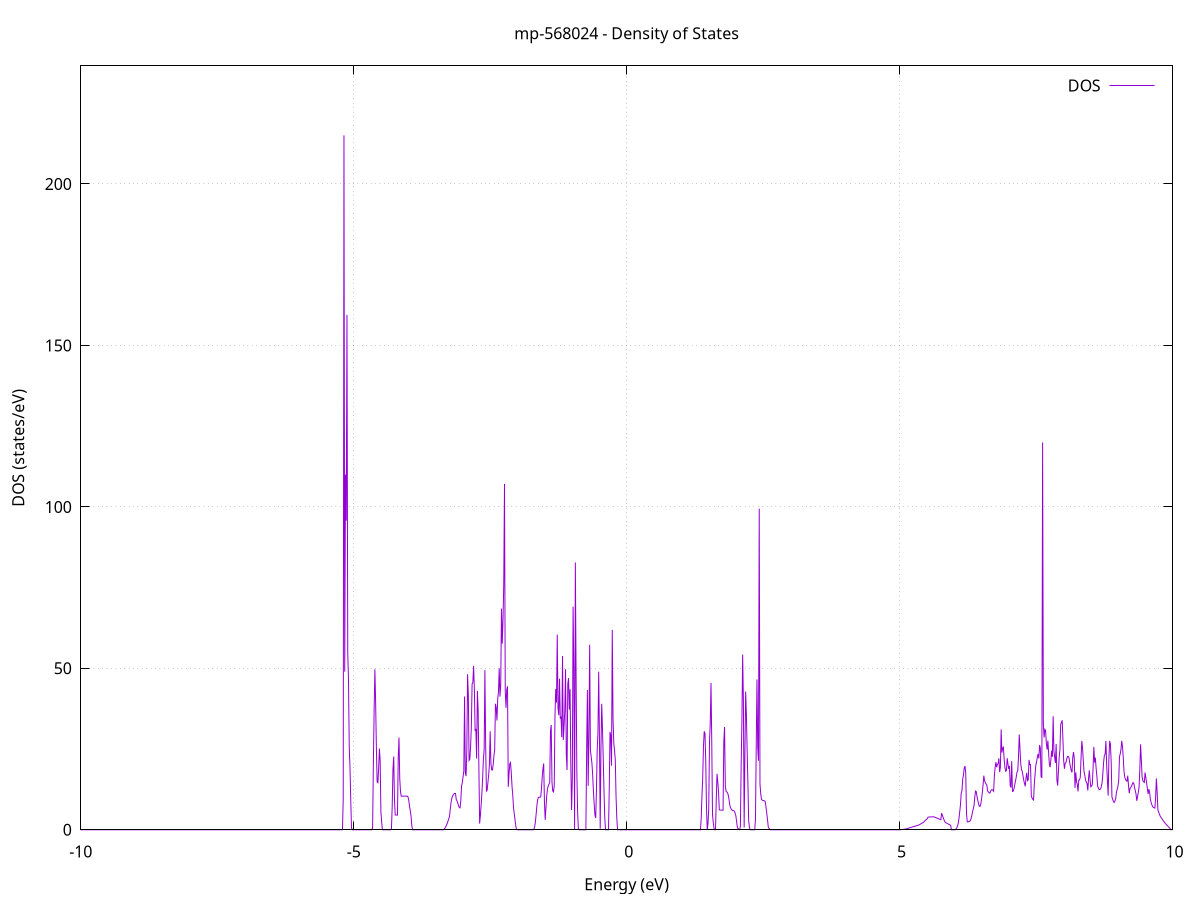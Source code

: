 set title 'mp-568024 - Density of States'
set xlabel 'Energy (eV)'
set ylabel 'DOS (states/eV)'
set grid
set xrange [-10:10]
set yrange [0:236.579]
set xzeroaxis lt -1
set terminal png size 800,600
set output 'mp-568024_dos_gnuplot.png'
plot '-' using 1:2 with lines title 'DOS'
-16.389600 0.000000
-16.375800 0.000000
-16.362000 0.000000
-16.348200 0.000000
-16.334400 0.000000
-16.320600 0.000000
-16.306800 0.000000
-16.293000 0.000000
-16.279100 0.000000
-16.265300 0.000000
-16.251500 0.000000
-16.237700 0.000000
-16.223900 0.000000
-16.210100 0.000000
-16.196300 0.000000
-16.182500 0.000000
-16.168700 0.000000
-16.154900 0.000000
-16.141100 0.000000
-16.127300 0.000000
-16.113500 0.000000
-16.099700 0.000000
-16.085900 0.000000
-16.072000 0.000000
-16.058200 0.000000
-16.044400 0.000000
-16.030600 0.000000
-16.016800 0.000000
-16.003000 0.000000
-15.989200 0.000000
-15.975400 0.000000
-15.961600 0.000000
-15.947800 0.000000
-15.934000 0.000000
-15.920200 0.000000
-15.906400 0.000000
-15.892600 0.000000
-15.878800 0.000000
-15.864900 0.000000
-15.851100 0.000000
-15.837300 0.000000
-15.823500 0.000000
-15.809700 0.000000
-15.795900 0.000000
-15.782100 0.000000
-15.768300 0.000000
-15.754500 0.000000
-15.740700 0.000000
-15.726900 0.000000
-15.713100 0.000000
-15.699300 0.000000
-15.685500 0.000000
-15.671700 0.000000
-15.657800 0.000000
-15.644000 0.000000
-15.630200 0.000000
-15.616400 0.000000
-15.602600 0.000000
-15.588800 0.000000
-15.575000 0.000000
-15.561200 0.000000
-15.547400 0.000000
-15.533600 0.000000
-15.519800 0.000000
-15.506000 0.000000
-15.492200 0.000000
-15.478400 0.000000
-15.464600 0.000000
-15.450700 0.000000
-15.436900 0.000000
-15.423100 0.000000
-15.409300 0.000000
-15.395500 0.000000
-15.381700 0.000000
-15.367900 0.000000
-15.354100 0.000000
-15.340300 0.000000
-15.326500 0.000000
-15.312700 0.000000
-15.298900 0.000000
-15.285100 0.000000
-15.271300 0.000000
-15.257400 0.000000
-15.243600 0.000000
-15.229800 0.000000
-15.216000 0.000000
-15.202200 0.000000
-15.188400 0.000000
-15.174600 0.000000
-15.160800 0.000000
-15.147000 0.000000
-15.133200 0.027600
-15.119400 3.979600
-15.105600 16.505200
-15.091800 33.363800
-15.078000 48.257200
-15.064200 86.461700
-15.050300 42.236300
-15.036500 65.219100
-15.022700 40.750200
-15.008900 99.641200
-14.995100 33.918400
-14.981300 7.758000
-14.967500 0.000000
-14.953700 0.000000
-14.939900 0.000000
-14.926100 0.000000
-14.912300 0.000000
-14.898500 0.000000
-14.884700 0.000000
-14.870900 0.000000
-14.857100 0.000000
-14.843200 0.000000
-14.829400 0.000000
-14.815600 0.000000
-14.801800 0.000000
-14.788000 0.000000
-14.774200 0.000000
-14.760400 0.000000
-14.746600 0.000000
-14.732800 0.000000
-14.719000 0.000000
-14.705200 0.000000
-14.691400 0.000000
-14.677600 63.286000
-14.663800 102.595400
-14.650000 124.881600
-14.636100 85.637700
-14.622300 58.853100
-14.608500 16.219400
-14.594700 0.000000
-14.580900 0.000000
-14.567100 0.000000
-14.553300 0.000000
-14.539500 0.000000
-14.525700 0.000000
-14.511900 0.000000
-14.498100 0.000000
-14.484300 0.000000
-14.470500 0.000000
-14.456700 0.000000
-14.442900 0.000000
-14.429000 0.000000
-14.415200 0.000000
-14.401400 0.000000
-14.387600 0.000000
-14.373800 0.000000
-14.360000 0.000000
-14.346200 0.000000
-14.332400 0.000000
-14.318600 0.000000
-14.304800 0.000000
-14.291000 0.000000
-14.277200 0.000000
-14.263400 0.000000
-14.249600 0.000000
-14.235800 0.000000
-14.221900 0.000000
-14.208100 0.000000
-14.194300 0.000000
-14.180500 0.000000
-14.166700 0.000000
-14.152900 0.000000
-14.139100 0.000000
-14.125300 0.000000
-14.111500 0.000000
-14.097700 0.000000
-14.083900 0.000000
-14.070100 0.000000
-14.056300 0.000000
-14.042500 0.000000
-14.028700 0.000000
-14.014800 0.000000
-14.001000 0.000000
-13.987200 0.000000
-13.973400 0.000000
-13.959600 0.000000
-13.945800 0.000000
-13.932000 0.000000
-13.918200 0.000000
-13.904400 0.000000
-13.890600 0.000000
-13.876800 0.000000
-13.863000 0.000000
-13.849200 0.000000
-13.835400 0.000000
-13.821600 0.000000
-13.807700 0.000000
-13.793900 0.000000
-13.780100 0.000000
-13.766300 0.000000
-13.752500 0.000000
-13.738700 0.000000
-13.724900 0.000000
-13.711100 0.000000
-13.697300 0.000000
-13.683500 0.000000
-13.669700 0.000000
-13.655900 0.000000
-13.642100 0.000000
-13.628300 0.000000
-13.614500 0.000000
-13.600600 0.000000
-13.586800 0.000000
-13.573000 0.000000
-13.559200 0.000000
-13.545400 0.000000
-13.531600 0.000000
-13.517800 0.000000
-13.504000 0.000000
-13.490200 0.000000
-13.476400 0.000000
-13.462600 0.000000
-13.448800 0.000000
-13.435000 0.000000
-13.421200 0.000000
-13.407400 0.000000
-13.393500 0.000000
-13.379700 0.000000
-13.365900 0.000000
-13.352100 0.000000
-13.338300 0.000000
-13.324500 0.000000
-13.310700 0.000000
-13.296900 0.000000
-13.283100 0.000000
-13.269300 0.000000
-13.255500 0.000000
-13.241700 0.000000
-13.227900 0.000000
-13.214100 0.000000
-13.200300 0.000000
-13.186400 0.000000
-13.172600 0.000000
-13.158800 0.000000
-13.145000 0.000000
-13.131200 0.000000
-13.117400 0.000000
-13.103600 0.000000
-13.089800 0.000000
-13.076000 0.000000
-13.062200 0.000000
-13.048400 0.000000
-13.034600 0.000000
-13.020800 0.000000
-13.007000 0.000000
-12.993100 0.000000
-12.979300 0.000000
-12.965500 0.000000
-12.951700 0.000000
-12.937900 0.000000
-12.924100 0.000000
-12.910300 0.000000
-12.896500 0.000000
-12.882700 0.000000
-12.868900 0.000000
-12.855100 0.000000
-12.841300 0.000000
-12.827500 0.000000
-12.813700 0.000000
-12.799900 0.000000
-12.786000 0.000000
-12.772200 0.000000
-12.758400 0.000000
-12.744600 0.000000
-12.730800 0.000000
-12.717000 0.000000
-12.703200 0.000000
-12.689400 0.000000
-12.675600 0.000000
-12.661800 0.000000
-12.648000 0.000000
-12.634200 0.000000
-12.620400 0.000000
-12.606600 0.399600
-12.592800 8.424500
-12.578900 24.166100
-12.565100 38.986300
-12.551300 39.088800
-12.537500 39.192200
-12.523700 74.659600
-12.509900 64.268600
-12.496100 0.000000
-12.482300 0.000000
-12.468500 0.000000
-12.454700 0.000000
-12.440900 0.000000
-12.427100 0.000000
-12.413300 0.000000
-12.399500 0.000000
-12.385700 0.000000
-12.371800 15.867600
-12.358000 30.525000
-12.344200 30.473100
-12.330400 30.426100
-12.316600 30.384000
-12.302800 30.148200
-12.289000 18.395500
-12.275200 5.800100
-12.261400 0.000000
-12.247600 0.000000
-12.233800 0.000000
-12.220000 0.000000
-12.206200 0.000000
-12.192400 0.000000
-12.178600 0.000000
-12.164700 0.000000
-12.150900 0.000000
-12.137100 0.000000
-12.123300 0.000000
-12.109500 0.000000
-12.095700 0.000000
-12.081900 0.000000
-12.068100 0.000000
-12.054300 0.000000
-12.040500 0.000000
-12.026700 0.000000
-12.012900 0.000000
-11.999100 0.000000
-11.985300 0.000000
-11.971500 0.000000
-11.957600 0.000000
-11.943800 0.000000
-11.930000 0.000000
-11.916200 0.000000
-11.902400 0.000000
-11.888600 0.000000
-11.874800 0.000000
-11.861000 0.000000
-11.847200 0.000000
-11.833400 0.000000
-11.819600 0.000000
-11.805800 0.000000
-11.792000 0.000000
-11.778200 0.000000
-11.764400 0.000000
-11.750500 0.000000
-11.736700 0.000000
-11.722900 0.000000
-11.709100 0.000000
-11.695300 0.000000
-11.681500 0.000000
-11.667700 0.000000
-11.653900 0.000000
-11.640100 0.000000
-11.626300 0.000000
-11.612500 0.000000
-11.598700 0.000000
-11.584900 0.000000
-11.571100 0.000000
-11.557300 0.000000
-11.543400 0.000000
-11.529600 0.000000
-11.515800 0.000000
-11.502000 0.000000
-11.488200 9.367600
-11.474400 17.111900
-11.460600 18.644800
-11.446800 18.645200
-11.433000 18.646000
-11.419200 18.647100
-11.405400 18.648700
-11.391600 18.650600
-11.377800 18.652900
-11.364000 18.655600
-11.350200 83.042400
-11.336300 143.478600
-11.322500 0.000000
-11.308700 0.000000
-11.294900 0.000000
-11.281100 0.000000
-11.267300 0.000000
-11.253500 0.000000
-11.239700 0.000000
-11.225900 0.000000
-11.212100 0.000000
-11.198300 0.000000
-11.184500 0.000000
-11.170700 0.000000
-11.156900 0.000000
-11.143100 0.000000
-11.129200 20.847200
-11.115400 14.437400
-11.101600 28.340300
-11.087800 28.321500
-11.074000 28.303800
-11.060200 28.287300
-11.046400 28.266400
-11.032600 21.018300
-11.018800 13.467600
-11.005000 0.000000
-10.991200 0.000000
-10.977400 0.000000
-10.963600 0.000000
-10.949800 0.000000
-10.936000 0.000000
-10.922100 0.000000
-10.908300 0.000000
-10.894500 0.000000
-10.880700 0.000000
-10.866900 0.000000
-10.853100 0.000000
-10.839300 0.000000
-10.825500 0.000000
-10.811700 0.000000
-10.797900 0.000000
-10.784100 0.000000
-10.770300 0.000000
-10.756500 0.000000
-10.742700 0.000000
-10.728800 0.000000
-10.715000 0.000000
-10.701200 0.000000
-10.687400 0.000000
-10.673600 0.000000
-10.659800 0.000000
-10.646000 0.000000
-10.632200 0.000000
-10.618400 0.000000
-10.604600 0.000000
-10.590800 0.000000
-10.577000 0.000000
-10.563200 0.000000
-10.549400 0.000000
-10.535600 0.000000
-10.521700 0.000000
-10.507900 0.000000
-10.494100 0.000000
-10.480300 0.000000
-10.466500 0.000000
-10.452700 0.000000
-10.438900 0.000000
-10.425100 0.000000
-10.411300 0.000000
-10.397500 0.000000
-10.383700 0.000000
-10.369900 0.000000
-10.356100 0.000000
-10.342300 0.000000
-10.328500 0.000000
-10.314600 0.000000
-10.300800 0.000000
-10.287000 0.000000
-10.273200 0.000000
-10.259400 0.000000
-10.245600 0.000000
-10.231800 0.000000
-10.218000 0.000000
-10.204200 0.000000
-10.190400 0.000000
-10.176600 0.000000
-10.162800 0.000000
-10.149000 0.000000
-10.135200 0.000000
-10.121400 0.000000
-10.107500 0.000000
-10.093700 0.000000
-10.079900 0.000000
-10.066100 0.000000
-10.052300 0.000000
-10.038500 0.000000
-10.024700 0.000000
-10.010900 0.000000
-9.997100 0.000000
-9.983300 0.000000
-9.969500 0.000000
-9.955700 0.000000
-9.941900 0.000000
-9.928100 0.000000
-9.914300 0.000000
-9.900400 0.000000
-9.886600 0.000000
-9.872800 0.000000
-9.859000 0.000000
-9.845200 0.000000
-9.831400 0.000000
-9.817600 0.000000
-9.803800 0.000000
-9.790000 0.000000
-9.776200 0.000000
-9.762400 0.000000
-9.748600 0.000000
-9.734800 0.000000
-9.721000 0.000000
-9.707200 0.000000
-9.693300 0.000000
-9.679500 0.000000
-9.665700 0.000000
-9.651900 0.000000
-9.638100 0.000000
-9.624300 0.000000
-9.610500 0.000000
-9.596700 0.000000
-9.582900 0.000000
-9.569100 0.000000
-9.555300 0.000000
-9.541500 0.000000
-9.527700 0.000000
-9.513900 0.000000
-9.500100 0.000000
-9.486200 0.000000
-9.472400 0.000000
-9.458600 0.000000
-9.444800 0.000000
-9.431000 0.000000
-9.417200 0.000000
-9.403400 0.000000
-9.389600 0.000000
-9.375800 0.000000
-9.362000 0.000000
-9.348200 0.000000
-9.334400 0.000000
-9.320600 0.000000
-9.306800 0.000000
-9.293000 0.000000
-9.279100 0.000000
-9.265300 0.000000
-9.251500 0.000000
-9.237700 0.000000
-9.223900 0.000000
-9.210100 0.000000
-9.196300 0.000000
-9.182500 0.000000
-9.168700 0.000000
-9.154900 0.000000
-9.141100 0.000000
-9.127300 0.000000
-9.113500 0.000000
-9.099700 0.000000
-9.085900 0.000000
-9.072000 0.000000
-9.058200 0.000000
-9.044400 0.000000
-9.030600 0.000000
-9.016800 0.000000
-9.003000 0.000000
-8.989200 0.000000
-8.975400 0.000000
-8.961600 0.000000
-8.947800 0.000000
-8.934000 0.000000
-8.920200 0.000000
-8.906400 0.000000
-8.892600 0.000000
-8.878800 0.000000
-8.864900 0.000000
-8.851100 0.000000
-8.837300 0.000000
-8.823500 0.000000
-8.809700 0.000000
-8.795900 0.000000
-8.782100 0.000000
-8.768300 0.000000
-8.754500 0.000000
-8.740700 0.000000
-8.726900 0.000000
-8.713100 0.000000
-8.699300 0.000000
-8.685500 0.000000
-8.671600 0.000000
-8.657800 0.000000
-8.644000 0.000000
-8.630200 0.000000
-8.616400 0.000000
-8.602600 0.000000
-8.588800 0.000000
-8.575000 0.000000
-8.561200 0.000000
-8.547400 0.000000
-8.533600 0.000000
-8.519800 0.000000
-8.506000 0.000000
-8.492200 0.000000
-8.478400 0.000000
-8.464500 0.000000
-8.450700 0.000000
-8.436900 0.000000
-8.423100 0.000000
-8.409300 0.000000
-8.395500 0.000000
-8.381700 0.000000
-8.367900 0.000000
-8.354100 0.000000
-8.340300 0.000000
-8.326500 0.000000
-8.312700 0.000000
-8.298900 0.000000
-8.285100 0.000000
-8.271300 0.000000
-8.257400 0.000000
-8.243600 0.000000
-8.229800 0.000000
-8.216000 0.000000
-8.202200 0.000000
-8.188400 0.000000
-8.174600 0.000000
-8.160800 0.000000
-8.147000 0.000000
-8.133200 0.000000
-8.119400 0.000000
-8.105600 0.000000
-8.091800 0.000000
-8.078000 0.000000
-8.064200 0.000000
-8.050300 0.000000
-8.036500 0.000000
-8.022700 0.000000
-8.008900 0.000000
-7.995100 0.000000
-7.981300 0.000000
-7.967500 0.000000
-7.953700 0.000000
-7.939900 0.000000
-7.926100 0.000000
-7.912300 0.000000
-7.898500 0.000000
-7.884700 0.000000
-7.870900 0.000000
-7.857100 0.000000
-7.843200 0.000000
-7.829400 0.000000
-7.815600 0.000000
-7.801800 0.000000
-7.788000 0.000000
-7.774200 0.000000
-7.760400 0.000000
-7.746600 0.000000
-7.732800 0.000000
-7.719000 0.000000
-7.705200 0.000000
-7.691400 0.000000
-7.677600 0.000000
-7.663800 0.000000
-7.650000 0.000000
-7.636100 0.000000
-7.622300 0.000000
-7.608500 0.000000
-7.594700 0.000000
-7.580900 0.000000
-7.567100 0.000000
-7.553300 0.000000
-7.539500 0.000000
-7.525700 0.000000
-7.511900 0.000000
-7.498100 0.000000
-7.484300 0.000000
-7.470500 0.000000
-7.456700 0.000000
-7.442900 0.000000
-7.429000 0.000000
-7.415200 0.000000
-7.401400 0.000000
-7.387600 0.000000
-7.373800 0.000000
-7.360000 0.000000
-7.346200 0.000000
-7.332400 0.000000
-7.318600 0.000000
-7.304800 0.000000
-7.291000 0.000000
-7.277200 0.000000
-7.263400 0.000000
-7.249600 0.000000
-7.235800 0.000000
-7.221900 0.000000
-7.208100 0.000000
-7.194300 0.000000
-7.180500 0.000000
-7.166700 0.000000
-7.152900 0.000000
-7.139100 0.000000
-7.125300 0.000000
-7.111500 0.000000
-7.097700 0.000000
-7.083900 0.000000
-7.070100 0.000000
-7.056300 0.000000
-7.042500 0.000000
-7.028700 0.000000
-7.014800 0.000000
-7.001000 0.000000
-6.987200 0.000000
-6.973400 0.000000
-6.959600 0.000000
-6.945800 0.000000
-6.932000 0.000000
-6.918200 0.000000
-6.904400 0.000000
-6.890600 0.000000
-6.876800 0.000000
-6.863000 0.000000
-6.849200 0.000000
-6.835400 0.000000
-6.821600 0.000000
-6.807700 0.000000
-6.793900 0.000000
-6.780100 0.000000
-6.766300 0.000000
-6.752500 0.000000
-6.738700 0.000000
-6.724900 0.000000
-6.711100 0.000000
-6.697300 0.000000
-6.683500 0.000000
-6.669700 0.000000
-6.655900 0.000000
-6.642100 0.000000
-6.628300 0.000000
-6.614500 0.000000
-6.600600 0.000000
-6.586800 0.000000
-6.573000 0.000000
-6.559200 0.000000
-6.545400 0.000000
-6.531600 0.000000
-6.517800 0.000000
-6.504000 0.000000
-6.490200 0.000000
-6.476400 0.000000
-6.462600 0.000000
-6.448800 0.000000
-6.435000 0.000000
-6.421200 0.000000
-6.407300 0.000000
-6.393500 0.000000
-6.379700 0.000000
-6.365900 0.000000
-6.352100 0.000000
-6.338300 0.000000
-6.324500 0.000000
-6.310700 0.000000
-6.296900 0.000000
-6.283100 0.000000
-6.269300 0.000000
-6.255500 0.000000
-6.241700 0.000000
-6.227900 0.000000
-6.214100 0.000000
-6.200200 0.000000
-6.186400 0.000000
-6.172600 0.000000
-6.158800 0.000000
-6.145000 0.000000
-6.131200 0.000000
-6.117400 0.000000
-6.103600 0.000000
-6.089800 0.000000
-6.076000 0.000000
-6.062200 0.000000
-6.048400 0.000000
-6.034600 0.000000
-6.020800 0.000000
-6.007000 0.000000
-5.993100 0.000000
-5.979300 0.000000
-5.965500 0.000000
-5.951700 0.000000
-5.937900 0.000000
-5.924100 0.000000
-5.910300 0.000000
-5.896500 0.000000
-5.882700 0.000000
-5.868900 0.000000
-5.855100 0.000000
-5.841300 0.000000
-5.827500 0.000000
-5.813700 0.000000
-5.799900 0.000000
-5.786000 0.000000
-5.772200 0.000000
-5.758400 0.000000
-5.744600 0.000000
-5.730800 0.000000
-5.717000 0.000000
-5.703200 0.000000
-5.689400 0.000000
-5.675600 0.000000
-5.661800 0.000000
-5.648000 0.000000
-5.634200 0.000000
-5.620400 0.000000
-5.606600 0.000000
-5.592800 0.000000
-5.578900 0.000000
-5.565100 0.000000
-5.551300 0.000000
-5.537500 0.000000
-5.523700 0.000000
-5.509900 0.000000
-5.496100 0.000000
-5.482300 0.000000
-5.468500 0.000000
-5.454700 0.000000
-5.440900 0.000000
-5.427100 0.000000
-5.413300 0.000000
-5.399500 0.000000
-5.385700 0.000000
-5.371800 0.000000
-5.358000 0.000000
-5.344200 0.000000
-5.330400 0.000000
-5.316600 0.000000
-5.302800 0.000000
-5.289000 0.000000
-5.275200 0.000000
-5.261400 0.000000
-5.247600 0.000000
-5.233800 0.000000
-5.220000 0.000000
-5.206200 0.000000
-5.192400 9.466400
-5.178600 215.072100
-5.164700 48.974300
-5.150900 110.002700
-5.137100 95.753100
-5.123300 159.436500
-5.109500 54.874400
-5.095700 46.523600
-5.081900 25.409800
-5.068100 19.249100
-5.054300 9.123600
-5.040500 0.547100
-5.026700 0.000000
-5.012900 0.000000
-4.999100 0.000000
-4.985300 0.000000
-4.971500 0.000000
-4.957600 0.000000
-4.943800 0.000000
-4.930000 0.000000
-4.916200 0.000000
-4.902400 0.000000
-4.888600 0.000000
-4.874800 0.000000
-4.861000 0.000000
-4.847200 0.000000
-4.833400 0.000000
-4.819600 0.000000
-4.805800 0.000000
-4.792000 0.000000
-4.778200 0.000000
-4.764400 0.000000
-4.750500 0.000000
-4.736700 0.000000
-4.722900 0.000000
-4.709100 0.000000
-4.695300 0.000000
-4.681500 0.000000
-4.667700 0.000000
-4.653900 0.576800
-4.640100 20.213300
-4.626300 36.700300
-4.612500 49.686900
-4.598700 39.600300
-4.584900 25.484100
-4.571100 14.799200
-4.557300 14.596900
-4.543400 18.993400
-4.529600 25.173100
-4.515800 21.582500
-4.502000 5.461800
-4.488200 2.431900
-4.474400 0.005300
-4.460600 0.000000
-4.446800 0.000000
-4.433000 0.000000
-4.419200 0.000000
-4.405400 0.000000
-4.391600 0.000000
-4.377800 0.000000
-4.364000 0.000000
-4.350200 0.000000
-4.336300 0.000000
-4.322500 0.000000
-4.308700 0.379200
-4.294900 7.249400
-4.281100 18.737300
-4.267300 22.649400
-4.253500 9.244200
-4.239700 4.568900
-4.225900 4.569400
-4.212100 4.570000
-4.198300 4.570500
-4.184500 22.486300
-4.170700 28.560400
-4.156900 15.987300
-4.143000 11.774500
-4.129200 10.396700
-4.115400 10.398000
-4.101600 10.399500
-4.087800 10.401400
-4.074000 10.403600
-4.060200 10.406200
-4.046400 10.409100
-4.032600 10.412300
-4.018800 10.404200
-4.005000 10.179400
-3.991200 9.048800
-3.977400 7.291900
-3.963600 5.853500
-3.949800 4.291800
-3.935900 1.274800
-3.922100 0.000000
-3.908300 0.000000
-3.894500 0.000000
-3.880700 0.000000
-3.866900 0.000000
-3.853100 0.000000
-3.839300 0.000000
-3.825500 0.000000
-3.811700 0.000000
-3.797900 0.000000
-3.784100 0.000000
-3.770300 0.000000
-3.756500 0.000000
-3.742700 0.000000
-3.728800 0.000000
-3.715000 0.000000
-3.701200 0.000000
-3.687400 0.000000
-3.673600 0.000000
-3.659800 0.000000
-3.646000 0.000000
-3.632200 0.000000
-3.618400 0.000000
-3.604600 0.000000
-3.590800 0.000000
-3.577000 0.000000
-3.563200 0.000000
-3.549400 0.000000
-3.535600 0.000000
-3.521700 0.000000
-3.507900 0.000000
-3.494100 0.000000
-3.480300 0.000000
-3.466500 0.000000
-3.452700 0.000000
-3.438900 0.000000
-3.425100 0.000000
-3.411300 0.000000
-3.397500 0.000000
-3.383700 0.000000
-3.369900 0.000000
-3.356100 0.000000
-3.342300 0.131000
-3.328500 0.489800
-3.314600 0.920400
-3.300800 1.422800
-3.287000 1.996900
-3.273200 2.642800
-3.259400 3.360500
-3.245600 4.150000
-3.231800 6.300300
-3.218000 8.209400
-3.204200 9.704100
-3.190400 10.347400
-3.176600 10.824500
-3.162800 11.135200
-3.149000 11.279500
-3.135200 11.257500
-3.121400 9.360200
-3.107500 8.952800
-3.093700 8.252600
-3.079900 7.429200
-3.066100 6.938100
-3.052300 6.779500
-3.038500 8.939200
-3.024700 13.571700
-3.010900 14.579000
-2.997100 16.392100
-2.983300 18.079000
-2.969500 41.274400
-2.955700 17.701900
-2.941900 16.619000
-2.928100 24.465400
-2.914300 48.184900
-2.900400 41.621400
-2.886600 21.470700
-2.872800 21.855700
-2.859000 25.631900
-2.845200 31.887700
-2.831400 45.149500
-2.817600 45.580600
-2.803800 50.749300
-2.790000 43.664700
-2.776200 30.633800
-2.762400 31.233200
-2.748600 22.065600
-2.734800 43.018500
-2.721000 37.459000
-2.707200 19.413400
-2.693300 1.924900
-2.679500 4.409600
-2.665700 7.637300
-2.651900 11.385400
-2.638100 16.117900
-2.624300 21.830400
-2.610500 24.758500
-2.596700 49.418800
-2.582900 25.968900
-2.569100 11.990000
-2.555300 12.319000
-2.541500 14.607800
-2.527700 17.054300
-2.513900 20.238500
-2.500100 30.487200
-2.486200 20.422100
-2.472400 18.564700
-2.458600 18.529000
-2.444800 20.261700
-2.431000 22.972400
-2.417200 24.818600
-2.403400 39.019100
-2.389600 37.868500
-2.375800 33.846600
-2.362000 40.531100
-2.348200 42.739100
-2.334400 50.022900
-2.320600 41.237800
-2.306800 44.719400
-2.293000 68.515500
-2.279100 57.670000
-2.265300 64.686700
-2.251500 76.058100
-2.237700 107.119200
-2.223900 42.952600
-2.210100 37.751700
-2.196300 43.393200
-2.182500 44.426600
-2.168700 13.299000
-2.154900 17.283800
-2.141100 20.432800
-2.127300 20.827500
-2.113500 17.657400
-2.099700 13.428000
-2.085900 10.662100
-2.072000 6.779700
-2.058200 4.901800
-2.044400 2.984600
-2.030600 1.150200
-2.016800 0.041300
-2.003000 0.000000
-1.989200 0.000000
-1.975400 0.000000
-1.961600 0.000000
-1.947800 0.000000
-1.934000 0.000000
-1.920200 0.000000
-1.906400 0.000000
-1.892600 0.000000
-1.878700 0.000000
-1.864900 0.000000
-1.851100 0.000000
-1.837300 0.000000
-1.823500 0.000000
-1.809700 0.000000
-1.795900 0.000000
-1.782100 0.000000
-1.768300 0.000000
-1.754500 0.000000
-1.740700 0.000000
-1.726900 0.000000
-1.713100 0.000000
-1.699300 0.206000
-1.685500 0.896300
-1.671600 2.428600
-1.657800 4.904200
-1.644000 7.538200
-1.630200 9.318000
-1.616400 10.016700
-1.602600 10.073000
-1.588800 10.117100
-1.575000 10.149200
-1.561200 12.496000
-1.547400 16.162300
-1.533600 18.837600
-1.519800 20.522000
-1.506000 8.755000
-1.492200 3.076400
-1.478400 6.811400
-1.464500 10.372000
-1.450700 12.615400
-1.436900 13.573000
-1.423100 14.098100
-1.409300 14.574600
-1.395500 30.601600
-1.381700 32.440800
-1.367900 14.739300
-1.354100 11.987800
-1.340300 11.726400
-1.326500 13.548500
-1.312700 35.376100
-1.298900 43.569500
-1.285100 39.398500
-1.271300 60.444000
-1.257400 37.667100
-1.243600 35.500600
-1.229800 46.794700
-1.216000 34.402200
-1.202200 35.071900
-1.188400 28.666900
-1.174600 53.825800
-1.160800 27.827500
-1.147000 31.968700
-1.133200 36.884000
-1.119400 49.722900
-1.105600 23.327100
-1.091800 18.526700
-1.078000 45.156700
-1.064200 46.971900
-1.050300 37.268600
-1.036500 43.512300
-1.022700 19.846700
-1.008900 6.135800
-0.995100 15.624600
-0.981300 69.084000
-0.967500 49.995800
-0.953700 0.000000
-0.939900 82.790100
-0.926100 47.712100
-0.912300 17.932700
-0.898500 5.694700
-0.884700 0.324100
-0.870900 0.000000
-0.857100 0.000000
-0.843200 0.000000
-0.829400 0.000000
-0.815600 0.000000
-0.801800 0.000000
-0.788000 0.000000
-0.774200 0.000000
-0.760400 0.000000
-0.746600 0.000000
-0.732800 24.874100
-0.719000 43.277600
-0.705200 13.630200
-0.691400 28.477500
-0.677600 57.271100
-0.663800 24.674800
-0.650000 22.698500
-0.636100 20.625100
-0.622300 16.857300
-0.608500 11.978600
-0.594700 7.985500
-0.580900 4.564000
-0.567100 3.639900
-0.553300 12.243500
-0.539500 24.617700
-0.525700 30.135900
-0.511900 48.967600
-0.498100 28.541700
-0.484300 0.321100
-0.470500 25.479500
-0.456700 39.003400
-0.442900 31.364400
-0.429000 22.048600
-0.415200 12.269400
-0.401400 4.100000
-0.387600 0.000000
-0.373800 0.000000
-0.360000 0.000000
-0.346200 0.000000
-0.332400 0.000000
-0.318600 12.659800
-0.304800 30.312500
-0.291000 29.084300
-0.277200 19.854700
-0.263400 61.910300
-0.249600 34.490300
-0.235800 26.845200
-0.221900 24.521100
-0.208100 21.668500
-0.194300 10.435600
-0.180500 3.686100
-0.166700 0.000000
-0.152900 0.000000
-0.139100 0.000000
-0.125300 0.000000
-0.111500 0.000000
-0.097700 0.000000
-0.083900 0.000000
-0.070100 0.000000
-0.056300 0.000000
-0.042500 0.000000
-0.028700 0.000000
-0.014800 0.000000
-0.001000 0.000000
0.012800 0.000000
0.026600 0.000000
0.040400 0.000000
0.054200 0.000000
0.068000 0.000000
0.081800 0.000000
0.095600 0.000000
0.109400 0.000000
0.123200 0.000000
0.137000 0.000000
0.150800 0.000000
0.164600 0.000000
0.178400 0.000000
0.192300 0.000000
0.206100 0.000000
0.219900 0.000000
0.233700 0.000000
0.247500 0.000000
0.261300 0.000000
0.275100 0.000000
0.288900 0.000000
0.302700 0.000000
0.316500 0.000000
0.330300 0.000000
0.344100 0.000000
0.357900 0.000000
0.371700 0.000000
0.385600 0.000000
0.399400 0.000000
0.413200 0.000000
0.427000 0.000000
0.440800 0.000000
0.454600 0.000000
0.468400 0.000000
0.482200 0.000000
0.496000 0.000000
0.509800 0.000000
0.523600 0.000000
0.537400 0.000000
0.551200 0.000000
0.565000 0.000000
0.578800 0.000000
0.592700 0.000000
0.606500 0.000000
0.620300 0.000000
0.634100 0.000000
0.647900 0.000000
0.661700 0.000000
0.675500 0.000000
0.689300 0.000000
0.703100 0.000000
0.716900 0.000000
0.730700 0.000000
0.744500 0.000000
0.758300 0.000000
0.772100 0.000000
0.785900 0.000000
0.799800 0.000000
0.813600 0.000000
0.827400 0.000000
0.841200 0.000000
0.855000 0.000000
0.868800 0.000000
0.882600 0.000000
0.896400 0.000000
0.910200 0.000000
0.924000 0.000000
0.937800 0.000000
0.951600 0.000000
0.965400 0.000000
0.979200 0.000000
0.993000 0.000000
1.006900 0.000000
1.020700 0.000000
1.034500 0.000000
1.048300 0.000000
1.062100 0.000000
1.075900 0.000000
1.089700 0.000000
1.103500 0.000000
1.117300 0.000000
1.131100 0.000000
1.144900 0.000000
1.158700 0.000000
1.172500 0.000000
1.186300 0.000000
1.200100 0.000000
1.214000 0.000000
1.227800 0.000000
1.241600 0.000000
1.255400 0.000000
1.269200 0.000000
1.283000 0.000000
1.296800 0.000000
1.310600 0.000000
1.324400 0.000000
1.338200 0.000000
1.352000 0.000000
1.365800 3.453000
1.379600 10.468900
1.393400 16.099200
1.407200 25.771000
1.421100 30.494400
1.434900 29.841700
1.448700 21.729900
1.462500 7.021700
1.476300 0.000000
1.490100 1.990200
1.503900 6.353700
1.517700 27.198300
1.531500 32.858300
1.545300 45.485000
1.559100 27.431300
1.572900 4.736800
1.586700 2.283600
1.600500 0.479900
1.614300 0.000000
1.628200 0.000000
1.642000 9.480600
1.655800 17.319000
1.669600 14.815400
1.683400 11.801300
1.697200 6.172000
1.711000 6.139700
1.724800 6.112100
1.738600 6.089300
1.752400 6.071400
1.766200 6.058200
1.780000 27.324900
1.793800 31.847500
1.807600 13.569700
1.821400 11.906100
1.835300 11.726600
1.849100 11.428800
1.862900 10.623400
1.876700 9.220700
1.890500 7.555900
1.904300 6.824600
1.918100 6.362900
1.931900 6.047800
1.945700 5.937400
1.959500 5.939500
1.973300 5.764000
1.987100 5.168700
2.000900 4.337200
2.014700 2.513600
2.028500 0.743100
2.042400 0.336400
2.056200 0.088700
2.070000 0.000300
2.083800 1.063500
2.097600 19.507500
2.111400 33.355600
2.125200 54.271500
2.139000 40.054400
2.152800 0.730900
2.166600 23.505200
2.180400 42.816700
2.194200 35.393400
2.208000 24.348100
2.221800 14.065900
2.235600 2.754500
2.249500 0.673300
2.263300 0.005400
2.277100 0.000000
2.290900 0.000000
2.304700 0.000000
2.318500 0.000000
2.332300 0.000000
2.346100 0.000000
2.359900 3.091000
2.373700 25.129400
2.387500 46.551300
2.401300 25.497100
2.415100 21.358600
2.428900 99.467700
2.442700 14.208100
2.456600 11.141000
2.470400 9.413200
2.484200 9.157400
2.498000 9.084200
2.511800 9.017600
2.525600 8.957500
2.539400 8.727100
2.553200 6.996000
2.567000 5.073300
2.580800 3.135100
2.594600 0.851700
2.608400 0.407700
2.622200 0.130300
2.636000 0.007000
2.649900 0.000000
2.663700 0.000000
2.677500 0.000000
2.691300 0.000000
2.705100 0.000000
2.718900 0.000000
2.732700 0.000000
2.746500 0.000000
2.760300 0.000000
2.774100 0.000000
2.787900 0.000000
2.801700 0.000000
2.815500 0.000000
2.829300 0.000000
2.843100 0.000000
2.857000 0.000000
2.870800 0.000000
2.884600 0.000000
2.898400 0.000000
2.912200 0.000000
2.926000 0.000000
2.939800 0.000000
2.953600 0.000000
2.967400 0.000000
2.981200 0.000000
2.995000 0.000000
3.008800 0.000000
3.022600 0.000000
3.036400 0.000000
3.050200 0.000000
3.064100 0.000000
3.077900 0.000000
3.091700 0.000000
3.105500 0.000000
3.119300 0.000000
3.133100 0.000000
3.146900 0.000000
3.160700 0.000000
3.174500 0.000000
3.188300 0.000000
3.202100 0.000000
3.215900 0.000000
3.229700 0.000000
3.243500 0.000000
3.257300 0.000000
3.271200 0.000000
3.285000 0.000000
3.298800 0.000000
3.312600 0.000000
3.326400 0.000000
3.340200 0.000000
3.354000 0.000000
3.367800 0.000000
3.381600 0.000000
3.395400 0.000000
3.409200 0.000000
3.423000 0.000000
3.436800 0.000000
3.450600 0.000000
3.464400 0.000000
3.478300 0.000000
3.492100 0.000000
3.505900 0.000000
3.519700 0.000000
3.533500 0.000000
3.547300 0.000000
3.561100 0.000000
3.574900 0.000000
3.588700 0.000000
3.602500 0.000000
3.616300 0.000000
3.630100 0.000000
3.643900 0.000000
3.657700 0.000000
3.671500 0.000000
3.685400 0.000000
3.699200 0.000000
3.713000 0.000000
3.726800 0.000000
3.740600 0.000000
3.754400 0.000000
3.768200 0.000000
3.782000 0.000000
3.795800 0.000000
3.809600 0.000000
3.823400 0.000000
3.837200 0.000000
3.851000 0.000000
3.864800 0.000000
3.878600 0.000000
3.892500 0.000000
3.906300 0.000000
3.920100 0.000000
3.933900 0.000000
3.947700 0.000000
3.961500 0.000000
3.975300 0.000000
3.989100 0.000000
4.002900 0.000000
4.016700 0.000000
4.030500 0.000000
4.044300 0.000000
4.058100 0.000000
4.071900 0.000000
4.085700 0.000000
4.099600 0.000000
4.113400 0.000000
4.127200 0.000000
4.141000 0.000000
4.154800 0.000000
4.168600 0.000000
4.182400 0.000000
4.196200 0.000000
4.210000 0.000000
4.223800 0.000000
4.237600 0.000000
4.251400 0.000000
4.265200 0.000000
4.279000 0.000000
4.292800 0.000000
4.306700 0.000000
4.320500 0.000000
4.334300 0.000000
4.348100 0.000000
4.361900 0.000000
4.375700 0.000000
4.389500 0.000000
4.403300 0.000000
4.417100 0.000000
4.430900 0.000000
4.444700 0.000000
4.458500 0.000000
4.472300 0.000000
4.486100 0.000000
4.499900 0.000000
4.513800 0.000000
4.527600 0.000000
4.541400 0.000000
4.555200 0.000000
4.569000 0.000000
4.582800 0.000000
4.596600 0.000000
4.610400 0.000000
4.624200 0.000000
4.638000 0.000000
4.651800 0.000000
4.665600 0.000000
4.679400 0.000000
4.693200 0.000000
4.707000 0.000000
4.720900 0.000000
4.734700 0.000000
4.748500 0.000000
4.762300 0.000000
4.776100 0.000000
4.789900 0.000000
4.803700 0.000000
4.817500 0.000000
4.831300 0.000000
4.845100 0.000000
4.858900 0.000000
4.872700 0.000000
4.886500 0.000000
4.900300 0.000000
4.914200 0.000000
4.928000 0.000000
4.941800 0.000000
4.955600 0.000000
4.969400 0.000600
4.983200 0.004600
4.997000 0.012600
5.010800 0.024400
5.024600 0.040100
5.038400 0.059700
5.052200 0.083200
5.066000 0.110500
5.079800 0.141700
5.093600 0.176800
5.107400 0.215800
5.121300 0.261200
5.135100 0.334400
5.148900 0.407600
5.162700 0.480900
5.176500 0.554100
5.190300 0.627500
5.204100 0.700800
5.217900 0.774200
5.231700 0.847600
5.245500 0.921000
5.259300 0.994500
5.273100 1.068000
5.286900 1.141600
5.300700 1.215200
5.314500 1.288800
5.328400 1.362400
5.342200 1.436100
5.356000 1.509800
5.369800 1.639600
5.383600 1.773100
5.397400 1.903900
5.411200 2.032000
5.425000 2.157400
5.438800 2.287300
5.452600 2.588000
5.466400 2.846000
5.480200 3.061300
5.494000 3.233900
5.507800 3.387900
5.521600 3.907200
5.535500 3.931100
5.549300 3.952700
5.563100 3.972000
5.576900 3.988900
5.590700 4.003500
5.604500 4.015800
5.618300 4.025800
5.632100 3.971200
5.645900 3.877600
5.659700 3.783800
5.673500 3.690000
5.687300 3.596000
5.701100 3.502000
5.714900 3.407900
5.728700 3.313800
5.742600 3.219500
5.756400 3.125100
5.770200 5.173400
5.784000 4.482300
5.797800 3.826900
5.811600 3.207200
5.825400 2.623300
5.839200 2.258900
5.853000 2.134000
5.866800 2.009600
5.880600 1.885700
5.894400 1.762300
5.908200 1.639400
5.922000 1.517100
5.935800 1.395200
5.949700 0.000000
5.963500 0.000000
5.977300 0.000000
5.991100 0.000000
6.004900 0.000000
6.018700 0.000000
6.032500 0.151400
6.046300 0.569900
6.060100 1.145100
6.073900 1.877200
6.087700 3.402700
6.101500 5.509700
6.115300 7.691900
6.129100 11.344100
6.142900 12.028500
6.156800 15.662400
6.170600 16.984300
6.184400 19.105300
6.198200 19.739700
6.212000 17.601000
6.225800 5.199600
6.239600 2.452200
6.253400 2.444900
6.267200 2.504000
6.281000 2.629500
6.294800 2.830600
6.308600 3.353000
6.322400 4.306100
6.336200 5.480500
6.350000 6.481800
6.363900 7.517000
6.377700 10.046900
6.391500 11.989500
6.405300 11.811700
6.419100 10.269900
6.432900 9.121800
6.446700 8.066700
6.460500 7.287300
6.474300 7.233200
6.488100 8.024800
6.501900 9.580800
6.515700 11.474500
6.529500 13.844900
6.543300 16.746500
6.557100 15.202800
6.571000 14.604900
6.584800 14.179500
6.598600 13.815000
6.612400 12.016800
6.626200 11.739200
6.640000 11.484500
6.653800 11.338100
6.667600 11.967700
6.681400 12.380200
6.695200 12.431400
6.709000 12.302900
6.722800 11.949800
6.736600 16.580900
6.750400 19.382600
6.764200 20.950000
6.778100 19.371600
6.791900 20.212800
6.805700 20.553800
6.819500 22.141400
6.833300 17.886700
6.847100 19.300800
6.860900 31.078200
6.874700 23.894700
6.888500 25.325000
6.902300 25.581100
6.916100 21.768400
6.929900 19.372500
6.943700 18.128300
6.957500 18.385600
6.971300 22.165600
6.985200 20.446000
6.999000 18.834700
7.012800 19.757000
7.026600 13.625500
7.040400 13.092500
7.054200 21.256900
7.068000 11.872300
7.081800 11.956700
7.095600 12.701200
7.109400 13.928600
7.123200 15.053900
7.137000 16.329300
7.150800 17.794500
7.164600 18.239100
7.178500 22.310000
7.192300 29.513400
7.206100 25.029400
7.219900 20.384300
7.233700 18.711800
7.247500 18.006400
7.261300 16.748000
7.275100 15.337900
7.288900 14.282900
7.302700 13.472500
7.316500 16.083800
7.330300 17.643100
7.344100 15.052500
7.357900 15.645600
7.371700 21.635200
7.385600 20.166600
7.399400 20.167600
7.413200 10.396300
7.427000 9.841600
7.440800 9.444800
7.454600 9.205800
7.468400 14.124500
7.482200 17.128300
7.496000 19.935500
7.509800 21.114100
7.523600 22.386700
7.537400 23.490500
7.551200 22.108100
7.565000 26.212400
7.578800 25.298500
7.592700 16.375200
7.606500 16.206800
7.620300 119.971200
7.634100 32.887900
7.647900 28.563100
7.661700 31.074900
7.675500 30.728600
7.689300 26.639000
7.703100 24.818800
7.716900 27.632500
7.730700 23.743400
7.744500 20.229900
7.758300 19.378500
7.772100 21.665000
7.785900 24.509200
7.799800 22.597500
7.813600 35.134600
7.827400 24.391600
7.841200 22.435000
7.855000 20.681100
7.868800 26.574800
7.882600 15.321300
7.896400 13.702600
7.910200 18.168300
7.924000 22.496600
7.937800 24.662800
7.951600 32.653800
7.965400 33.217700
7.979200 33.900200
7.993000 27.790300
8.006900 21.297800
8.020700 18.884700
8.034500 20.623800
8.048300 20.844200
8.062100 21.907500
8.075900 22.699200
8.089700 22.712400
8.103500 22.330100
8.117300 20.769600
8.131100 19.453600
8.144900 18.302800
8.158700 17.796600
8.172500 22.351500
8.186300 24.088500
8.200100 22.192500
8.214000 12.986600
8.227800 17.751800
8.241600 14.890400
8.255400 14.004900
8.269200 11.889100
8.283000 15.390900
8.296800 15.447700
8.310600 16.234200
8.324400 22.122100
8.338200 27.524200
8.352000 25.295200
8.365800 21.443900
8.379600 17.994600
8.393400 16.850200
8.407200 15.402900
8.421100 14.777900
8.434900 14.295700
8.448700 12.163600
8.462500 16.057500
8.476300 18.408500
8.490100 15.370000
8.503900 13.290000
8.517700 13.522700
8.531500 14.063800
8.545300 19.215000
8.559100 25.682600
8.572900 20.813900
8.586700 22.346400
8.600500 19.090700
8.614300 16.598900
8.628200 13.571200
8.642000 12.910900
8.655800 12.436800
8.669600 12.529700
8.683400 12.667500
8.697200 13.456200
8.711000 14.688100
8.724800 17.614000
8.738600 21.041200
8.752400 23.104600
8.766200 23.398200
8.780000 27.477600
8.793800 19.990000
8.807600 15.290800
8.821400 10.596000
8.835300 22.385500
8.849100 27.515700
8.862900 26.542600
8.876700 21.068900
8.890500 10.186600
8.904300 9.420100
8.918100 8.776300
8.931900 8.481900
8.945700 8.892500
8.959500 9.647200
8.973300 11.641400
8.987100 12.575800
9.000900 13.520300
9.014700 15.270600
9.028500 22.636500
9.042400 23.488400
9.056200 24.895800
9.070000 27.532900
9.083800 25.803200
9.097600 22.457400
9.111400 18.116000
9.125200 16.284900
9.139000 15.651400
9.152800 15.143100
9.166600 15.060900
9.180400 16.755900
9.194200 13.640000
9.208000 11.304300
9.221800 12.802600
9.235600 13.099800
9.249500 13.526200
9.263300 14.103000
9.277100 14.643500
9.290900 14.369900
9.304700 13.051300
9.318500 12.143600
9.332300 10.995700
9.346100 8.972300
9.359900 10.233600
9.373700 11.645300
9.387500 13.164700
9.401300 18.602800
9.415100 26.458600
9.428900 21.755700
9.442800 16.463700
9.456600 15.194300
9.470400 14.881900
9.484200 14.662300
9.498000 17.752300
9.511800 16.131800
9.525600 14.484000
9.539400 12.808900
9.553200 11.106600
9.567000 12.579400
9.580800 11.549700
9.594600 9.434700
9.608400 8.458900
9.622200 7.714400
9.636000 7.195200
9.649900 6.923500
9.663700 6.826700
9.677500 6.713800
9.691300 10.211300
9.705100 15.908100
9.718900 11.651500
9.732700 6.128500
9.746500 5.516100
9.760300 4.838100
9.774100 4.257700
9.787900 3.878900
9.801700 3.515400
9.815500 3.167200
9.829300 2.834300
9.843100 2.516700
9.857000 2.214400
9.870800 1.927400
9.884600 1.655600
9.898400 1.399200
9.912200 1.158000
9.926000 0.932200
9.939800 0.718400
9.953600 0.433400
9.967400 0.041000
9.981200 0.000000
9.995000 0.000000
10.008800 0.000000
10.022600 0.000000
10.036400 0.000000
10.050200 0.000000
10.064100 0.000000
10.077900 0.000000
10.091700 0.000000
10.105500 0.000000
10.119300 0.000000
10.133100 0.000000
10.146900 0.000000
10.160700 0.000000
10.174500 0.000000
10.188300 0.000000
10.202100 0.000000
10.215900 0.000000
10.229700 0.000000
10.243500 0.000000
10.257300 0.000000
10.271200 0.000000
10.285000 0.000000
10.298800 0.000000
10.312600 0.000000
10.326400 0.000000
10.340200 0.000000
10.354000 0.000000
10.367800 0.000000
10.381600 0.000000
10.395400 0.000000
10.409200 0.000000
10.423000 0.000000
10.436800 0.000000
10.450600 0.000000
10.464400 0.000000
10.478300 0.000000
10.492100 0.000000
10.505900 0.000000
10.519700 0.000000
10.533500 0.000000
10.547300 0.000000
10.561100 0.000000
10.574900 0.000000
10.588700 0.000000
10.602500 0.000000
10.616300 0.000000
10.630100 0.000000
10.643900 0.000000
10.657700 0.000000
10.671500 0.000000
10.685400 0.000000
10.699200 0.000000
10.713000 0.000000
10.726800 0.000000
10.740600 0.000000
10.754400 0.000000
10.768200 0.000000
10.782000 0.000000
10.795800 0.000000
10.809600 0.000000
10.823400 0.000000
10.837200 0.000000
10.851000 0.000000
10.864800 0.000000
10.878600 0.000000
10.892500 0.000000
10.906300 0.000000
10.920100 0.000000
10.933900 0.000000
10.947700 0.000000
10.961500 0.000000
10.975300 0.000000
10.989100 0.000000
11.002900 0.000000
11.016700 0.000000
11.030500 0.000000
11.044300 0.000000
11.058100 0.000000
11.071900 0.000000
11.085700 0.000000
11.099600 0.000000
11.113400 0.000000
11.127200 0.000000
11.141000 0.000000
11.154800 0.000000
11.168600 0.000000
11.182400 0.000000
11.196200 0.000000
11.210000 0.000000
11.223800 0.000000
e
